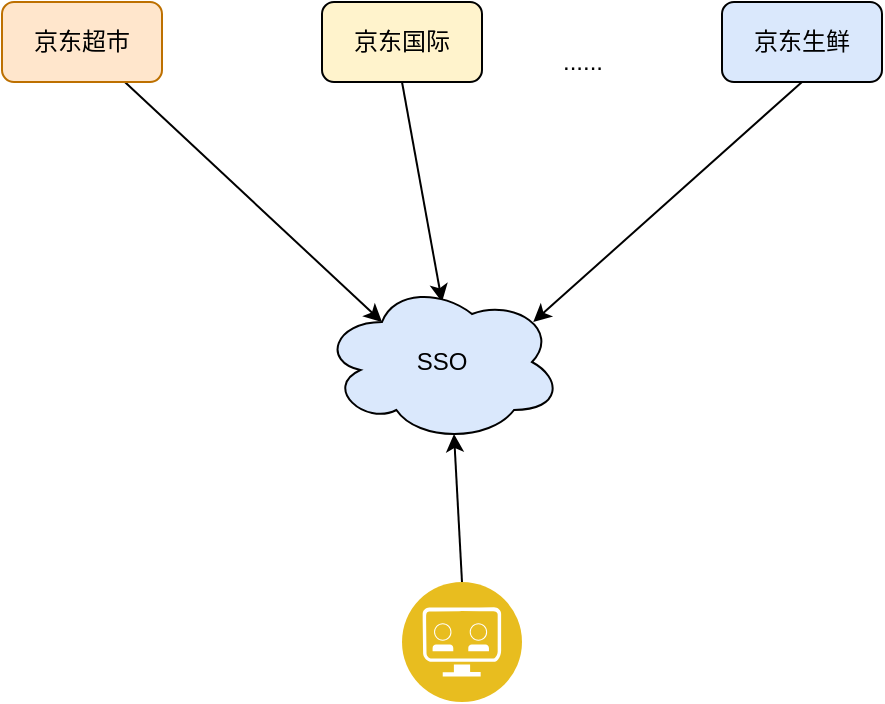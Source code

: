 <mxfile>
    <diagram id="6Jmdunwt5DRbi2Zw1EDM" name="第 1 页">
        <mxGraphModel dx="654" dy="696" grid="1" gridSize="10" guides="1" tooltips="1" connect="1" arrows="1" fold="1" page="1" pageScale="1" pageWidth="827" pageHeight="1169" math="0" shadow="0">
            <root>
                <mxCell id="0"/>
                <mxCell id="1" parent="0"/>
                <mxCell id="7" style="edgeStyle=none;html=1;fontColor=#000000;entryX=0.25;entryY=0.25;entryDx=0;entryDy=0;entryPerimeter=0;" edge="1" parent="1" source="2" target="6">
                    <mxGeometry relative="1" as="geometry"/>
                </mxCell>
                <mxCell id="2" value="京东超市" style="rounded=1;whiteSpace=wrap;html=1;fillColor=#FFE6CC;fontColor=#000000;strokeColor=#BD7000;" vertex="1" parent="1">
                    <mxGeometry x="80" y="80" width="80" height="40" as="geometry"/>
                </mxCell>
                <mxCell id="8" style="edgeStyle=none;html=1;exitX=0.5;exitY=1;exitDx=0;exitDy=0;entryX=0.5;entryY=0.125;entryDx=0;entryDy=0;entryPerimeter=0;fontColor=#000000;" edge="1" parent="1" source="3" target="6">
                    <mxGeometry relative="1" as="geometry"/>
                </mxCell>
                <mxCell id="3" value="&lt;font color=&quot;#000000&quot;&gt;京东国际&lt;/font&gt;" style="rounded=1;whiteSpace=wrap;html=1;fillColor=#FFF3CC;" vertex="1" parent="1">
                    <mxGeometry x="240" y="80" width="80" height="40" as="geometry"/>
                </mxCell>
                <mxCell id="9" style="edgeStyle=none;html=1;exitX=0.5;exitY=1;exitDx=0;exitDy=0;entryX=0.88;entryY=0.25;entryDx=0;entryDy=0;entryPerimeter=0;fontColor=#000000;" edge="1" parent="1" source="4" target="6">
                    <mxGeometry relative="1" as="geometry"/>
                </mxCell>
                <mxCell id="4" value="&lt;font color=&quot;#000000&quot;&gt;京东生鲜&lt;/font&gt;" style="rounded=1;whiteSpace=wrap;html=1;fillColor=#DAE8FC;" vertex="1" parent="1">
                    <mxGeometry x="440" y="80" width="80" height="40" as="geometry"/>
                </mxCell>
                <mxCell id="5" value="......" style="text;html=1;align=center;verticalAlign=middle;resizable=0;points=[];autosize=1;strokeColor=none;fillColor=none;" vertex="1" parent="1">
                    <mxGeometry x="350" y="100" width="40" height="20" as="geometry"/>
                </mxCell>
                <mxCell id="6" value="SSO" style="ellipse;shape=cloud;whiteSpace=wrap;html=1;fontColor=#000000;fillColor=#DAE8FC;" vertex="1" parent="1">
                    <mxGeometry x="240" y="220" width="120" height="80" as="geometry"/>
                </mxCell>
                <mxCell id="13" style="edgeStyle=none;html=1;exitX=0.5;exitY=0;exitDx=0;exitDy=0;entryX=0.55;entryY=0.95;entryDx=0;entryDy=0;entryPerimeter=0;fontColor=#000000;" edge="1" parent="1" source="10" target="6">
                    <mxGeometry relative="1" as="geometry"/>
                </mxCell>
                <mxCell id="10" value="" style="aspect=fixed;perimeter=ellipsePerimeter;html=1;align=center;shadow=0;dashed=0;fontColor=#4277BB;labelBackgroundColor=#ffffff;fontSize=12;spacingTop=3;image;image=img/lib/ibm/applications/api_developer_portal.svg;fillColor=#DAE8FC;" vertex="1" parent="1">
                    <mxGeometry x="280" y="370" width="60" height="60" as="geometry"/>
                </mxCell>
            </root>
        </mxGraphModel>
    </diagram>
</mxfile>